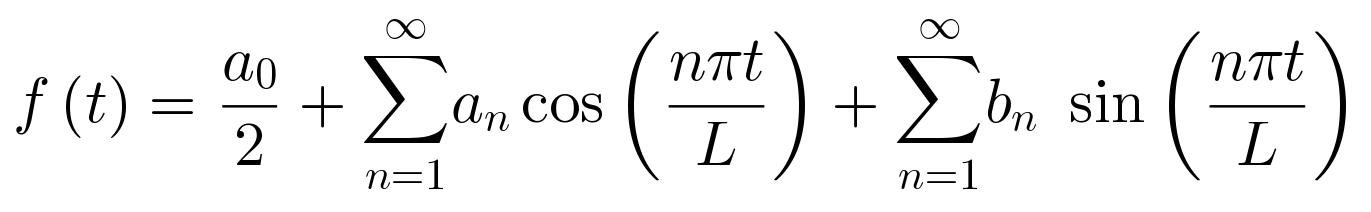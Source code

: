 {
  "sha1": "qelmhdq7ukuwwvs2yseyyil3pcwufd",
  "insertion": {
    "when": "2024-06-04T17:28:42.352Z",
    "url": "https://github.com/plantuml/plantuml/issues/333#issuecomment-637542077",
    "user": "plantuml@gmail.com"
  }
}
@startmath
dpi 300
f(t)=(a_0)/2 + sum_(n=1)^ooa_ncos((npit)/L)+sum_(n=1)^oo b_n\ sin((npit)/L)
@endmath
